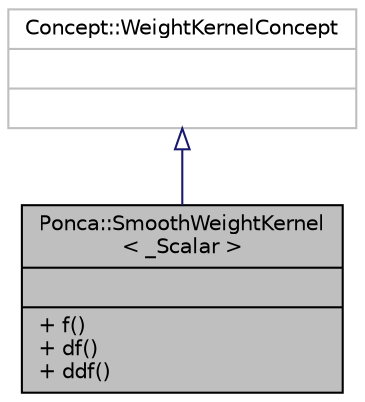digraph "Ponca::SmoothWeightKernel&lt; _Scalar &gt;"
{
 // INTERACTIVE_SVG=YES
 // LATEX_PDF_SIZE
  bgcolor="transparent";
  edge [fontname="Helvetica",fontsize="10",labelfontname="Helvetica",labelfontsize="10"];
  node [fontname="Helvetica",fontsize="10",shape=record];
  Node1 [label="{Ponca::SmoothWeightKernel\l\< _Scalar \>\n||+ f()\l+ df()\l+ ddf()\l}",height=0.2,width=0.4,color="black", fillcolor="grey75", style="filled", fontcolor="black",tooltip="Smooth WeightKernel defined in ."];
  Node2 -> Node1 [dir="back",color="midnightblue",fontsize="10",style="solid",arrowtail="onormal",fontname="Helvetica"];
  Node2 [label="{Concept::WeightKernelConcept\n||}",height=0.2,width=0.4,color="grey75",tooltip=" "];
}

